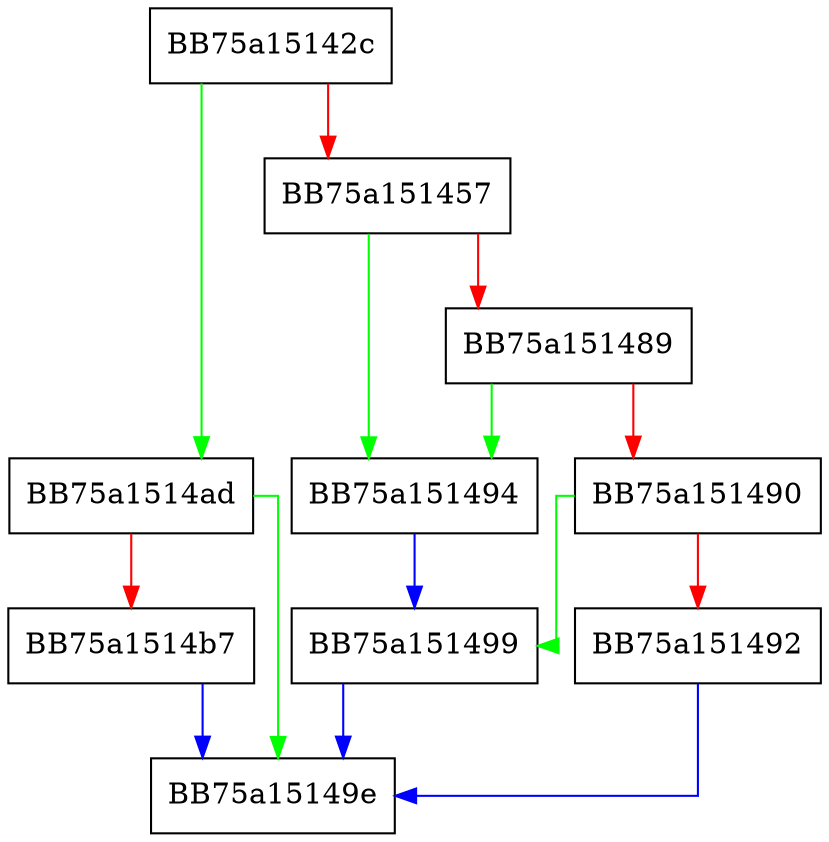 digraph StringCchPrintfW {
  node [shape="box"];
  graph [splines=ortho];
  BB75a15142c -> BB75a1514ad [color="green"];
  BB75a15142c -> BB75a151457 [color="red"];
  BB75a151457 -> BB75a151494 [color="green"];
  BB75a151457 -> BB75a151489 [color="red"];
  BB75a151489 -> BB75a151494 [color="green"];
  BB75a151489 -> BB75a151490 [color="red"];
  BB75a151490 -> BB75a151499 [color="green"];
  BB75a151490 -> BB75a151492 [color="red"];
  BB75a151492 -> BB75a15149e [color="blue"];
  BB75a151494 -> BB75a151499 [color="blue"];
  BB75a151499 -> BB75a15149e [color="blue"];
  BB75a1514ad -> BB75a15149e [color="green"];
  BB75a1514ad -> BB75a1514b7 [color="red"];
  BB75a1514b7 -> BB75a15149e [color="blue"];
}